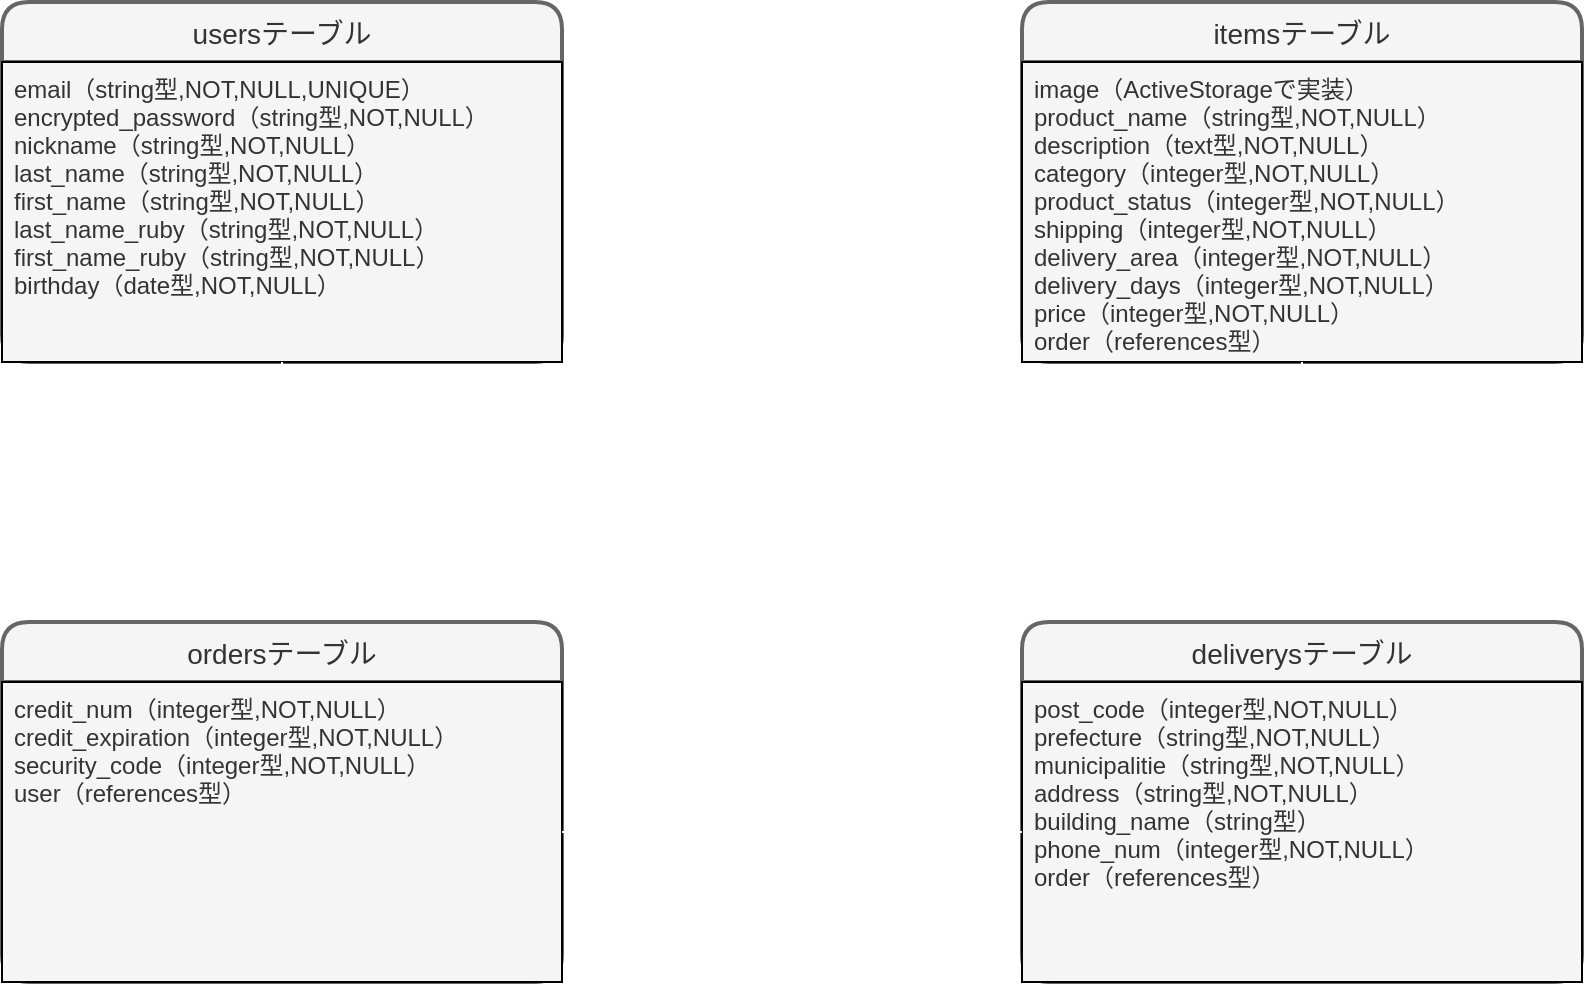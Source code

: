 <mxfile>
    <diagram id="2pWyjn501HzOvGmxztZ6" name="ページ1">
        <mxGraphModel dx="1138" dy="680" grid="1" gridSize="10" guides="1" tooltips="1" connect="1" arrows="1" fold="1" page="1" pageScale="1" pageWidth="827" pageHeight="1169" math="0" shadow="0">
            <root>
                <mxCell id="0"/>
                <mxCell id="1" parent="0"/>
                <mxCell id="Pwn0DisWdHATNPfZV2v9-24" style="edgeStyle=orthogonalEdgeStyle;rounded=0;orthogonalLoop=1;jettySize=auto;html=1;entryX=0;entryY=0.4;entryDx=0;entryDy=0;entryPerimeter=0;startArrow=ERone;startFill=0;startSize=15;endArrow=ERmany;endFill=0;endSize=15;targetPerimeterSpacing=0;strokeColor=#FFFFFF;fontFamily=Helvetica;" edge="1" parent="1" source="Pwn0DisWdHATNPfZV2v9-17" target="Pwn0DisWdHATNPfZV2v9-16">
                    <mxGeometry relative="1" as="geometry"/>
                </mxCell>
                <mxCell id="Pwn0DisWdHATNPfZV2v9-17" value="usersテーブル" style="swimlane;childLayout=stackLayout;horizontal=1;startSize=30;horizontalStack=0;rounded=1;fontSize=14;fontStyle=0;strokeWidth=2;resizeParent=0;resizeLast=1;shadow=0;dashed=0;align=center;fillColor=#f5f5f5;strokeColor=#666666;fontColor=#333333;labelPosition=center;verticalLabelPosition=middle;verticalAlign=middle;" parent="1" vertex="1">
                    <mxGeometry x="20" y="550" width="280" height="180" as="geometry"/>
                </mxCell>
                <mxCell id="Pwn0DisWdHATNPfZV2v9-18" value="email（string型,NOT,NULL,UNIQUE）&#10;encrypted_password（string型,NOT,NULL）&#10;nickname（string型,NOT,NULL）&#10;last_name（string型,NOT,NULL）&#10;first_name（string型,NOT,NULL）&#10;last_name_ruby（string型,NOT,NULL）&#10;first_name_ruby（string型,NOT,NULL）&#10;birthday（date型,NOT,NULL）" style="align=left;fillColor=#f5f5f5;spacingLeft=4;fontSize=12;verticalAlign=top;resizable=0;rotatable=0;part=1;fontColor=#333333;strokeColor=#000000;" parent="Pwn0DisWdHATNPfZV2v9-17" vertex="1">
                    <mxGeometry y="30" width="280" height="150" as="geometry"/>
                </mxCell>
                <mxCell id="Pwn0DisWdHATNPfZV2v9-19" value="itemsテーブル" style="swimlane;childLayout=stackLayout;horizontal=1;startSize=30;horizontalStack=0;rounded=1;fontSize=14;fontStyle=0;strokeWidth=2;resizeParent=0;resizeLast=1;shadow=0;dashed=0;align=center;fillColor=#f5f5f5;strokeColor=#666666;fontColor=#333333;" parent="1" vertex="1">
                    <mxGeometry x="530" y="550" width="280" height="180" as="geometry"/>
                </mxCell>
                <mxCell id="Pwn0DisWdHATNPfZV2v9-16" value="image（ActiveStorageで実装）&#10;product_name（string型,NOT,NULL）&#10;description（text型,NOT,NULL）&#10;category（integer型,NOT,NULL）&#10;product_status（integer型,NOT,NULL）&#10;shipping（integer型,NOT,NULL）&#10;delivery_area（integer型,NOT,NULL）&#10;delivery_days（integer型,NOT,NULL）&#10;price（integer型,NOT,NULL）&#10;order（references型）" style="align=left;fillColor=#f5f5f5;spacingLeft=4;fontSize=12;verticalAlign=top;resizable=0;rotatable=0;part=1;fontColor=#333333;strokeColor=#000000;" vertex="1" parent="Pwn0DisWdHATNPfZV2v9-19">
                    <mxGeometry y="30" width="280" height="150" as="geometry"/>
                </mxCell>
                <mxCell id="Pwn0DisWdHATNPfZV2v9-20" value="" style="align=left;fillColor=#f5f5f5;spacingLeft=4;fontSize=12;verticalAlign=top;resizable=0;rotatable=0;part=1;fontColor=#333333;strokeColor=#000000;" parent="Pwn0DisWdHATNPfZV2v9-19" vertex="1">
                    <mxGeometry y="180" width="280" as="geometry"/>
                </mxCell>
                <mxCell id="Pwn0DisWdHATNPfZV2v9-21" value="deliverysテーブル" style="swimlane;childLayout=stackLayout;horizontal=1;startSize=30;horizontalStack=0;rounded=1;fontSize=14;fontStyle=0;strokeWidth=2;resizeParent=0;resizeLast=1;shadow=0;dashed=0;align=center;fillColor=#f5f5f5;strokeColor=#666666;fontColor=#333333;" parent="1" vertex="1">
                    <mxGeometry x="530" y="860" width="280" height="180" as="geometry"/>
                </mxCell>
                <mxCell id="Pwn0DisWdHATNPfZV2v9-22" value="post_code（integer型,NOT,NULL）&#10;prefecture（string型,NOT,NULL）&#10;municipalitie（string型,NOT,NULL）&#10;address（string型,NOT,NULL）&#10;building_name（string型）&#10;phone_num（integer型,NOT,NULL）&#10;order（references型）" style="align=left;fillColor=#f5f5f5;spacingLeft=4;fontSize=12;verticalAlign=top;resizable=0;rotatable=0;part=1;fontColor=#333333;strokeColor=#000000;" parent="Pwn0DisWdHATNPfZV2v9-21" vertex="1">
                    <mxGeometry y="30" width="280" height="150" as="geometry"/>
                </mxCell>
                <mxCell id="Pwn0DisWdHATNPfZV2v9-26" style="edgeStyle=orthogonalEdgeStyle;rounded=0;orthogonalLoop=1;jettySize=auto;html=1;exitX=0.5;exitY=0;exitDx=0;exitDy=0;entryX=0.5;entryY=1;entryDx=0;entryDy=0;startArrow=ERmany;startFill=0;startSize=15;endArrow=ERone;endFill=0;endSize=15;targetPerimeterSpacing=0;strokeColor=#FFFFFF;fontFamily=Helvetica;" edge="1" parent="1" source="Pwn0DisWdHATNPfZV2v9-1" target="Pwn0DisWdHATNPfZV2v9-18">
                    <mxGeometry relative="1" as="geometry"/>
                </mxCell>
                <mxCell id="Pwn0DisWdHATNPfZV2v9-27" style="edgeStyle=orthogonalEdgeStyle;rounded=0;orthogonalLoop=1;jettySize=auto;html=1;startArrow=ERone;startFill=0;startSize=15;endArrow=ERone;endFill=0;endSize=15;targetPerimeterSpacing=0;strokeColor=#FFFFFF;fontFamily=Helvetica;" edge="1" parent="1" source="Pwn0DisWdHATNPfZV2v9-1" target="Pwn0DisWdHATNPfZV2v9-16">
                    <mxGeometry relative="1" as="geometry">
                        <Array as="points">
                            <mxPoint x="210" y="800"/>
                            <mxPoint x="670" y="800"/>
                        </Array>
                    </mxGeometry>
                </mxCell>
                <mxCell id="Pwn0DisWdHATNPfZV2v9-1" value="ordersテーブル" style="swimlane;childLayout=stackLayout;horizontal=1;startSize=30;horizontalStack=0;rounded=1;fontSize=14;fontStyle=0;strokeWidth=2;resizeParent=0;resizeLast=1;shadow=0;dashed=0;align=center;fillColor=#f5f5f5;strokeColor=#666666;fontColor=#333333;" vertex="1" parent="1">
                    <mxGeometry x="20" y="860" width="280" height="180" as="geometry"/>
                </mxCell>
                <mxCell id="Pwn0DisWdHATNPfZV2v9-2" value="credit_num（integer型,NOT,NULL）&#10;credit_expiration（integer型,NOT,NULL）&#10;security_code（integer型,NOT,NULL）&#10;user（references型）" style="align=left;fillColor=#f5f5f5;spacingLeft=4;fontSize=12;verticalAlign=top;resizable=0;rotatable=0;part=1;fontColor=#333333;strokeColor=#000000;" vertex="1" parent="Pwn0DisWdHATNPfZV2v9-1">
                    <mxGeometry y="30" width="280" height="150" as="geometry"/>
                </mxCell>
                <mxCell id="Pwn0DisWdHATNPfZV2v9-25" style="edgeStyle=orthogonalEdgeStyle;rounded=0;orthogonalLoop=1;jettySize=auto;html=1;entryX=0;entryY=0.5;entryDx=0;entryDy=0;startArrow=ERone;startFill=0;startSize=15;endArrow=ERone;endFill=0;endSize=15;targetPerimeterSpacing=0;strokeColor=#FFFFFF;fontFamily=Helvetica;" edge="1" parent="1" source="Pwn0DisWdHATNPfZV2v9-2" target="Pwn0DisWdHATNPfZV2v9-22">
                    <mxGeometry relative="1" as="geometry"/>
                </mxCell>
            </root>
        </mxGraphModel>
    </diagram>
</mxfile>